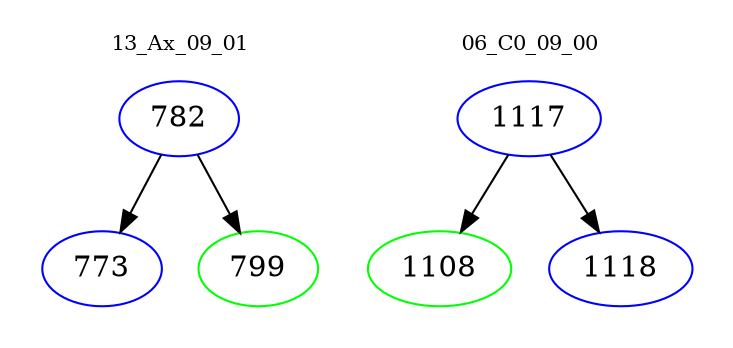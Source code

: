 digraph{
subgraph cluster_0 {
color = white
label = "13_Ax_09_01";
fontsize=10;
T0_782 [label="782", color="blue"]
T0_782 -> T0_773 [color="black"]
T0_773 [label="773", color="blue"]
T0_782 -> T0_799 [color="black"]
T0_799 [label="799", color="green"]
}
subgraph cluster_1 {
color = white
label = "06_C0_09_00";
fontsize=10;
T1_1117 [label="1117", color="blue"]
T1_1117 -> T1_1108 [color="black"]
T1_1108 [label="1108", color="green"]
T1_1117 -> T1_1118 [color="black"]
T1_1118 [label="1118", color="blue"]
}
}
